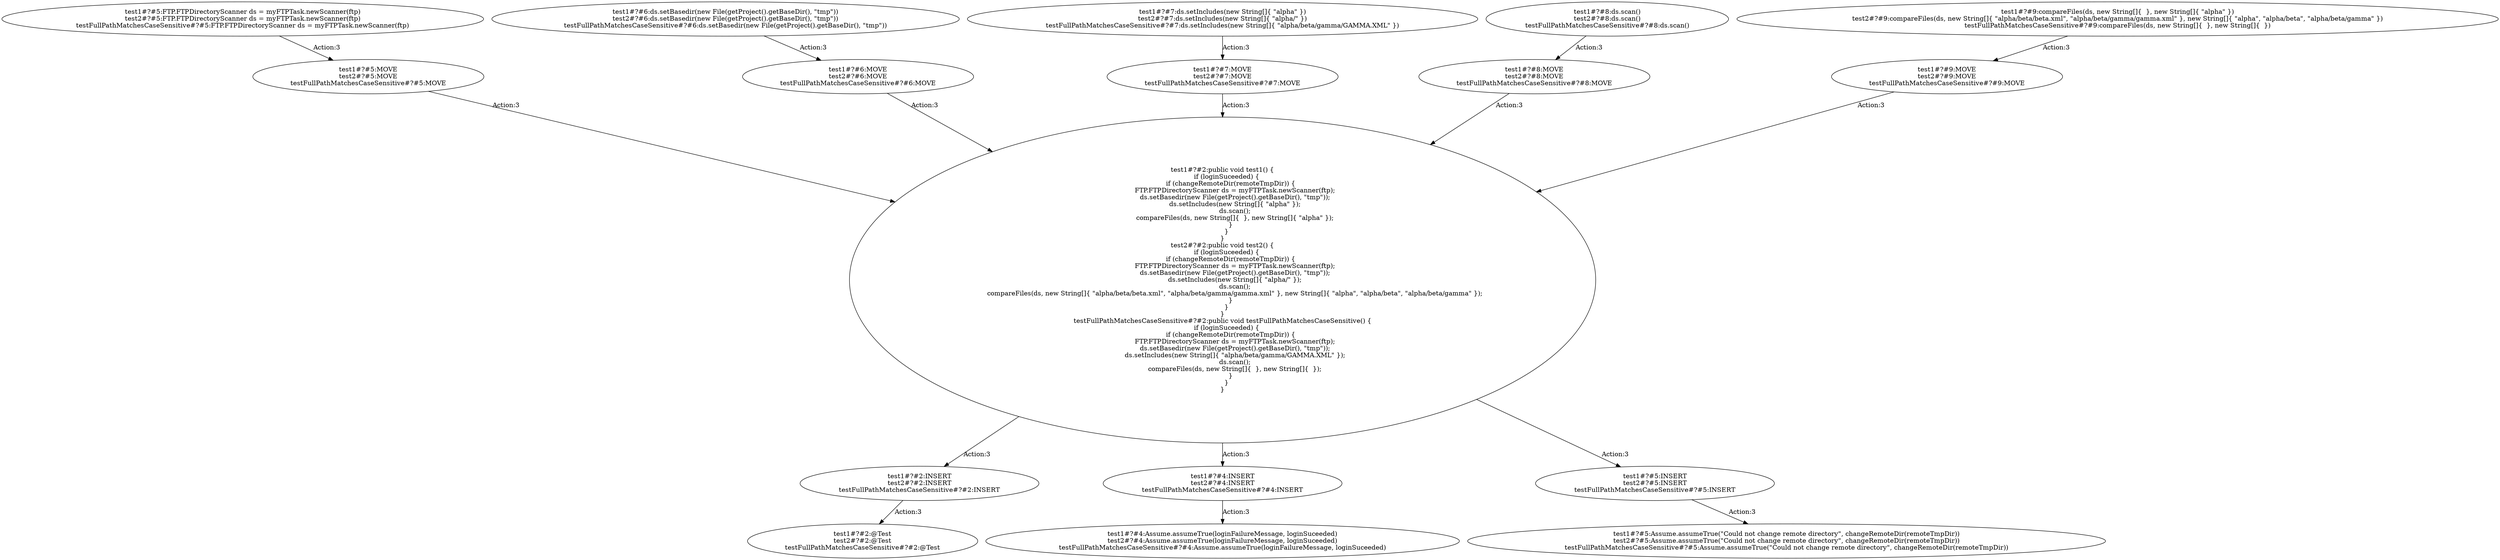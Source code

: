 digraph "Pattern" {
0 [label="test1#?#2:INSERT
test2#?#2:INSERT
testFullPathMatchesCaseSensitive#?#2:INSERT" shape=ellipse]
1 [label="test1#?#2:public void test1() \{
    if (loginSuceeded) \{
        if (changeRemoteDir(remoteTmpDir)) \{
            FTP.FTPDirectoryScanner ds = myFTPTask.newScanner(ftp);
            ds.setBasedir(new File(getProject().getBaseDir(), \"tmp\"));
            ds.setIncludes(new String[]\{ \"alpha\" \});
            ds.scan();
            compareFiles(ds, new String[]\{  \}, new String[]\{ \"alpha\" \});
        \}
    \}
\}
test2#?#2:public void test2() \{
    if (loginSuceeded) \{
        if (changeRemoteDir(remoteTmpDir)) \{
            FTP.FTPDirectoryScanner ds = myFTPTask.newScanner(ftp);
            ds.setBasedir(new File(getProject().getBaseDir(), \"tmp\"));
            ds.setIncludes(new String[]\{ \"alpha/\" \});
            ds.scan();
            compareFiles(ds, new String[]\{ \"alpha/beta/beta.xml\", \"alpha/beta/gamma/gamma.xml\" \}, new String[]\{ \"alpha\", \"alpha/beta\", \"alpha/beta/gamma\" \});
        \}
    \}
\}
testFullPathMatchesCaseSensitive#?#2:public void testFullPathMatchesCaseSensitive() \{
    if (loginSuceeded) \{
        if (changeRemoteDir(remoteTmpDir)) \{
            FTP.FTPDirectoryScanner ds = myFTPTask.newScanner(ftp);
            ds.setBasedir(new File(getProject().getBaseDir(), \"tmp\"));
            ds.setIncludes(new String[]\{ \"alpha/beta/gamma/GAMMA.XML\" \});
            ds.scan();
            compareFiles(ds, new String[]\{  \}, new String[]\{  \});
        \}
    \}
\}" shape=ellipse]
2 [label="test1#?#5:MOVE
test2#?#5:MOVE
testFullPathMatchesCaseSensitive#?#5:MOVE" shape=ellipse]
3 [label="test1#?#5:FTP.FTPDirectoryScanner ds = myFTPTask.newScanner(ftp)
test2#?#5:FTP.FTPDirectoryScanner ds = myFTPTask.newScanner(ftp)
testFullPathMatchesCaseSensitive#?#5:FTP.FTPDirectoryScanner ds = myFTPTask.newScanner(ftp)" shape=ellipse]
4 [label="test1#?#6:MOVE
test2#?#6:MOVE
testFullPathMatchesCaseSensitive#?#6:MOVE" shape=ellipse]
5 [label="test1#?#6:ds.setBasedir(new File(getProject().getBaseDir(), \"tmp\"))
test2#?#6:ds.setBasedir(new File(getProject().getBaseDir(), \"tmp\"))
testFullPathMatchesCaseSensitive#?#6:ds.setBasedir(new File(getProject().getBaseDir(), \"tmp\"))" shape=ellipse]
6 [label="test1#?#7:MOVE
test2#?#7:MOVE
testFullPathMatchesCaseSensitive#?#7:MOVE" shape=ellipse]
7 [label="test1#?#7:ds.setIncludes(new String[]\{ \"alpha\" \})
test2#?#7:ds.setIncludes(new String[]\{ \"alpha/\" \})
testFullPathMatchesCaseSensitive#?#7:ds.setIncludes(new String[]\{ \"alpha/beta/gamma/GAMMA.XML\" \})" shape=ellipse]
8 [label="test1#?#8:MOVE
test2#?#8:MOVE
testFullPathMatchesCaseSensitive#?#8:MOVE" shape=ellipse]
9 [label="test1#?#8:ds.scan()
test2#?#8:ds.scan()
testFullPathMatchesCaseSensitive#?#8:ds.scan()" shape=ellipse]
10 [label="test1#?#9:MOVE
test2#?#9:MOVE
testFullPathMatchesCaseSensitive#?#9:MOVE" shape=ellipse]
11 [label="test1#?#9:compareFiles(ds, new String[]\{  \}, new String[]\{ \"alpha\" \})
test2#?#9:compareFiles(ds, new String[]\{ \"alpha/beta/beta.xml\", \"alpha/beta/gamma/gamma.xml\" \}, new String[]\{ \"alpha\", \"alpha/beta\", \"alpha/beta/gamma\" \})
testFullPathMatchesCaseSensitive#?#9:compareFiles(ds, new String[]\{  \}, new String[]\{  \})" shape=ellipse]
12 [label="test1#?#4:INSERT
test2#?#4:INSERT
testFullPathMatchesCaseSensitive#?#4:INSERT" shape=ellipse]
13 [label="test1#?#4:Assume.assumeTrue(loginFailureMessage, loginSuceeded)
test2#?#4:Assume.assumeTrue(loginFailureMessage, loginSuceeded)
testFullPathMatchesCaseSensitive#?#4:Assume.assumeTrue(loginFailureMessage, loginSuceeded)" shape=ellipse]
14 [label="test1#?#5:INSERT
test2#?#5:INSERT
testFullPathMatchesCaseSensitive#?#5:INSERT" shape=ellipse]
15 [label="test1#?#5:Assume.assumeTrue(\"Could not change remote directory\", changeRemoteDir(remoteTmpDir))
test2#?#5:Assume.assumeTrue(\"Could not change remote directory\", changeRemoteDir(remoteTmpDir))
testFullPathMatchesCaseSensitive#?#5:Assume.assumeTrue(\"Could not change remote directory\", changeRemoteDir(remoteTmpDir))" shape=ellipse]
16 [label="test1#?#2:@Test
test2#?#2:@Test
testFullPathMatchesCaseSensitive#?#2:@Test" shape=ellipse]
0 -> 16 [label="Action:3"];
1 -> 0 [label="Action:3"];
1 -> 12 [label="Action:3"];
1 -> 14 [label="Action:3"];
2 -> 1 [label="Action:3"];
3 -> 2 [label="Action:3"];
4 -> 1 [label="Action:3"];
5 -> 4 [label="Action:3"];
6 -> 1 [label="Action:3"];
7 -> 6 [label="Action:3"];
8 -> 1 [label="Action:3"];
9 -> 8 [label="Action:3"];
10 -> 1 [label="Action:3"];
11 -> 10 [label="Action:3"];
12 -> 13 [label="Action:3"];
14 -> 15 [label="Action:3"];
}
